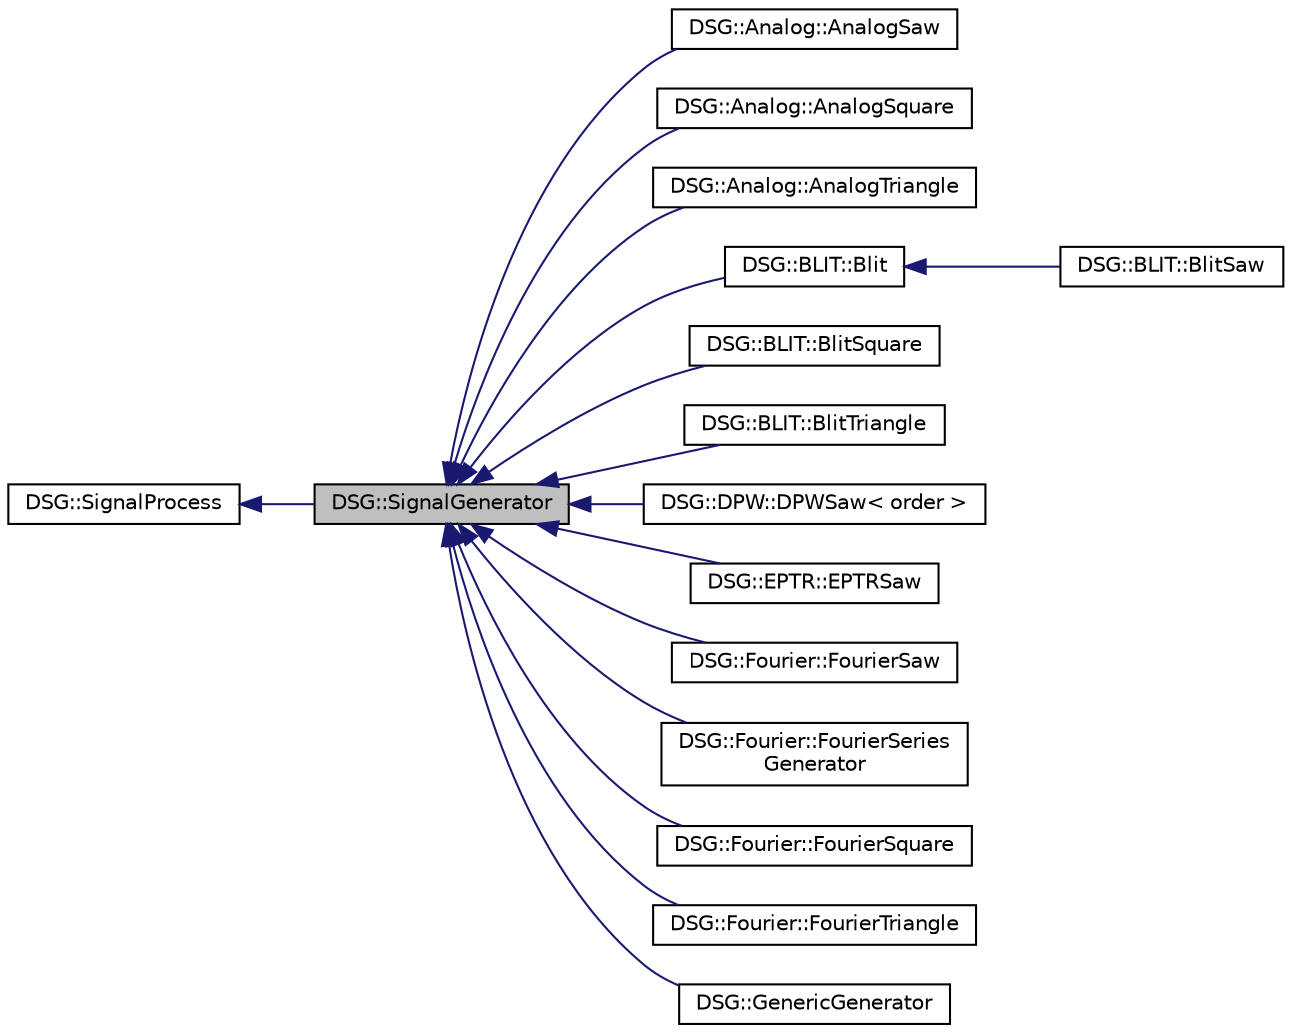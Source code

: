 digraph "DSG::SignalGenerator"
{
  edge [fontname="Helvetica",fontsize="10",labelfontname="Helvetica",labelfontsize="10"];
  node [fontname="Helvetica",fontsize="10",shape=record];
  rankdir="LR";
  Node1 [label="DSG::SignalGenerator",height=0.2,width=0.4,color="black", fillcolor="grey75", style="filled", fontcolor="black"];
  Node2 -> Node1 [dir="back",color="midnightblue",fontsize="10",style="solid",fontname="Helvetica"];
  Node2 [label="DSG::SignalProcess",height=0.2,width=0.4,color="black", fillcolor="white", style="filled",URL="$class_d_s_g_1_1_signal_process.html",tooltip="DSG::SignalProcess - Defines Base Interface For Audio Processing. "];
  Node1 -> Node3 [dir="back",color="midnightblue",fontsize="10",style="solid",fontname="Helvetica"];
  Node3 [label="DSG::Analog::AnalogSaw",height=0.2,width=0.4,color="black", fillcolor="white", style="filled",URL="$class_d_s_g_1_1_analog_1_1_analog_saw.html",tooltip="DSG::Analog::AnalogSaw - Analog Syle Saw Wave Generator. "];
  Node1 -> Node4 [dir="back",color="midnightblue",fontsize="10",style="solid",fontname="Helvetica"];
  Node4 [label="DSG::Analog::AnalogSquare",height=0.2,width=0.4,color="black", fillcolor="white", style="filled",URL="$class_d_s_g_1_1_analog_1_1_analog_square.html",tooltip="DSG::Analog::AnalogSquare - Analog Syle Square Wave Generator. "];
  Node1 -> Node5 [dir="back",color="midnightblue",fontsize="10",style="solid",fontname="Helvetica"];
  Node5 [label="DSG::Analog::AnalogTriangle",height=0.2,width=0.4,color="black", fillcolor="white", style="filled",URL="$class_d_s_g_1_1_analog_1_1_analog_triangle.html",tooltip="DSG::Analog::AnalogTriangle - Analog Syle Triangle Wave Generator. "];
  Node1 -> Node6 [dir="back",color="midnightblue",fontsize="10",style="solid",fontname="Helvetica"];
  Node6 [label="DSG::BLIT::Blit",height=0.2,width=0.4,color="black", fillcolor="white", style="filled",URL="$class_d_s_g_1_1_b_l_i_t_1_1_blit.html",tooltip="DSG::BLIT::Blit - Band-Limited Impulse Train Generator. "];
  Node6 -> Node7 [dir="back",color="midnightblue",fontsize="10",style="solid",fontname="Helvetica"];
  Node7 [label="DSG::BLIT::BlitSaw",height=0.2,width=0.4,color="black", fillcolor="white", style="filled",URL="$class_d_s_g_1_1_b_l_i_t_1_1_blit_saw.html",tooltip="DSG::BLIT::BlitSaw - Saw Wave Generator Based on BLIT Algorithm. "];
  Node1 -> Node8 [dir="back",color="midnightblue",fontsize="10",style="solid",fontname="Helvetica"];
  Node8 [label="DSG::BLIT::BlitSquare",height=0.2,width=0.4,color="black", fillcolor="white", style="filled",URL="$class_d_s_g_1_1_b_l_i_t_1_1_blit_square.html"];
  Node1 -> Node9 [dir="back",color="midnightblue",fontsize="10",style="solid",fontname="Helvetica"];
  Node9 [label="DSG::BLIT::BlitTriangle",height=0.2,width=0.4,color="black", fillcolor="white", style="filled",URL="$class_d_s_g_1_1_b_l_i_t_1_1_blit_triangle.html"];
  Node1 -> Node10 [dir="back",color="midnightblue",fontsize="10",style="solid",fontname="Helvetica"];
  Node10 [label="DSG::DPW::DPWSaw\< order \>",height=0.2,width=0.4,color="black", fillcolor="white", style="filled",URL="$class_d_s_g_1_1_d_p_w_1_1_d_p_w_saw.html",tooltip="DSG::DPW::DPWSaw - Sawtooth Generator using the Nth Order DPW algorithm. "];
  Node1 -> Node11 [dir="back",color="midnightblue",fontsize="10",style="solid",fontname="Helvetica"];
  Node11 [label="DSG::EPTR::EPTRSaw",height=0.2,width=0.4,color="black", fillcolor="white", style="filled",URL="$class_d_s_g_1_1_e_p_t_r_1_1_e_p_t_r_saw.html",tooltip="DSG::EPTR::EPTRSaw-Sawtooth Wave Generator Using The Efficienct Polynomial Transfer Region Algorithm..."];
  Node1 -> Node12 [dir="back",color="midnightblue",fontsize="10",style="solid",fontname="Helvetica"];
  Node12 [label="DSG::Fourier::FourierSaw",height=0.2,width=0.4,color="black", fillcolor="white", style="filled",URL="$class_d_s_g_1_1_fourier_1_1_fourier_saw.html",tooltip="DSG::Fourier::FourierSaw - Fourier Series Sawtooth Wave Generator. "];
  Node1 -> Node13 [dir="back",color="midnightblue",fontsize="10",style="solid",fontname="Helvetica"];
  Node13 [label="DSG::Fourier::FourierSeries\lGenerator",height=0.2,width=0.4,color="black", fillcolor="white", style="filled",URL="$class_d_s_g_1_1_fourier_1_1_fourier_series_generator.html",tooltip="DSG::Fourier::FourierSeriesGenerator - Generates a wave form using a user specified Fourier Series..."];
  Node1 -> Node14 [dir="back",color="midnightblue",fontsize="10",style="solid",fontname="Helvetica"];
  Node14 [label="DSG::Fourier::FourierSquare",height=0.2,width=0.4,color="black", fillcolor="white", style="filled",URL="$class_d_s_g_1_1_fourier_1_1_fourier_square.html",tooltip="DSG::Fourier::FourierSquare - Fourier Series Square Wave Generator. "];
  Node1 -> Node15 [dir="back",color="midnightblue",fontsize="10",style="solid",fontname="Helvetica"];
  Node15 [label="DSG::Fourier::FourierTriangle",height=0.2,width=0.4,color="black", fillcolor="white", style="filled",URL="$class_d_s_g_1_1_fourier_1_1_fourier_triangle.html",tooltip="DSG::Fourier::FourierTriangle - Fourier Series Triangle Wave Generator. "];
  Node1 -> Node16 [dir="back",color="midnightblue",fontsize="10",style="solid",fontname="Helvetica"];
  Node16 [label="DSG::GenericGenerator",height=0.2,width=0.4,color="black", fillcolor="white", style="filled",URL="$class_d_s_g_1_1_generic_generator.html",tooltip="DSG::GenericGenerator - Generator designed to use a stateless generator function such as DSG::Sin() ..."];
}
